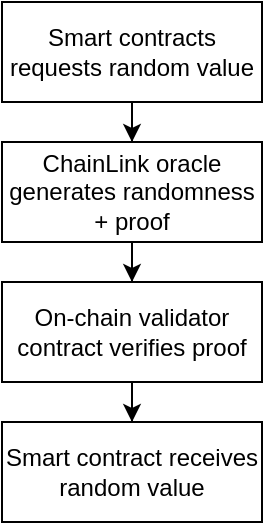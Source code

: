 <mxfile version="16.5.1" type="device"><diagram id="OGennPUiH5PIMyI7xgv8" name="Page-1"><mxGraphModel dx="813" dy="494" grid="1" gridSize="10" guides="1" tooltips="1" connect="1" arrows="1" fold="1" page="1" pageScale="1" pageWidth="827" pageHeight="1169" math="0" shadow="0"><root><mxCell id="0"/><mxCell id="1" parent="0"/><mxCell id="u6z9LlGoTcBtGV8VxiWQ-31" style="edgeStyle=orthogonalEdgeStyle;rounded=0;orthogonalLoop=1;jettySize=auto;html=1;exitX=0.5;exitY=1;exitDx=0;exitDy=0;startArrow=none;startFill=0;" edge="1" parent="1" source="u6z9LlGoTcBtGV8VxiWQ-25" target="u6z9LlGoTcBtGV8VxiWQ-26"><mxGeometry relative="1" as="geometry"/></mxCell><mxCell id="u6z9LlGoTcBtGV8VxiWQ-25" value="Smart contracts requests random value" style="rounded=0;whiteSpace=wrap;html=1;" vertex="1" parent="1"><mxGeometry x="90" y="110" width="130" height="50" as="geometry"/></mxCell><mxCell id="u6z9LlGoTcBtGV8VxiWQ-32" style="edgeStyle=orthogonalEdgeStyle;rounded=0;orthogonalLoop=1;jettySize=auto;html=1;exitX=0.5;exitY=1;exitDx=0;exitDy=0;startArrow=none;startFill=0;" edge="1" parent="1" source="u6z9LlGoTcBtGV8VxiWQ-26" target="u6z9LlGoTcBtGV8VxiWQ-29"><mxGeometry relative="1" as="geometry"/></mxCell><mxCell id="u6z9LlGoTcBtGV8VxiWQ-26" value="ChainLink oracle generates randomness + proof" style="rounded=0;whiteSpace=wrap;html=1;" vertex="1" parent="1"><mxGeometry x="90" y="180" width="130" height="50" as="geometry"/></mxCell><mxCell id="u6z9LlGoTcBtGV8VxiWQ-34" value="" style="edgeStyle=orthogonalEdgeStyle;rounded=0;orthogonalLoop=1;jettySize=auto;html=1;startArrow=none;startFill=0;" edge="1" parent="1" source="u6z9LlGoTcBtGV8VxiWQ-29" target="u6z9LlGoTcBtGV8VxiWQ-33"><mxGeometry relative="1" as="geometry"/></mxCell><mxCell id="u6z9LlGoTcBtGV8VxiWQ-29" value="On-chain validator contract verifies proof" style="rounded=0;whiteSpace=wrap;html=1;" vertex="1" parent="1"><mxGeometry x="90" y="250" width="130" height="50" as="geometry"/></mxCell><mxCell id="u6z9LlGoTcBtGV8VxiWQ-33" value="Smart contract receives random value" style="rounded=0;whiteSpace=wrap;html=1;" vertex="1" parent="1"><mxGeometry x="90" y="320" width="130" height="50" as="geometry"/></mxCell></root></mxGraphModel></diagram></mxfile>